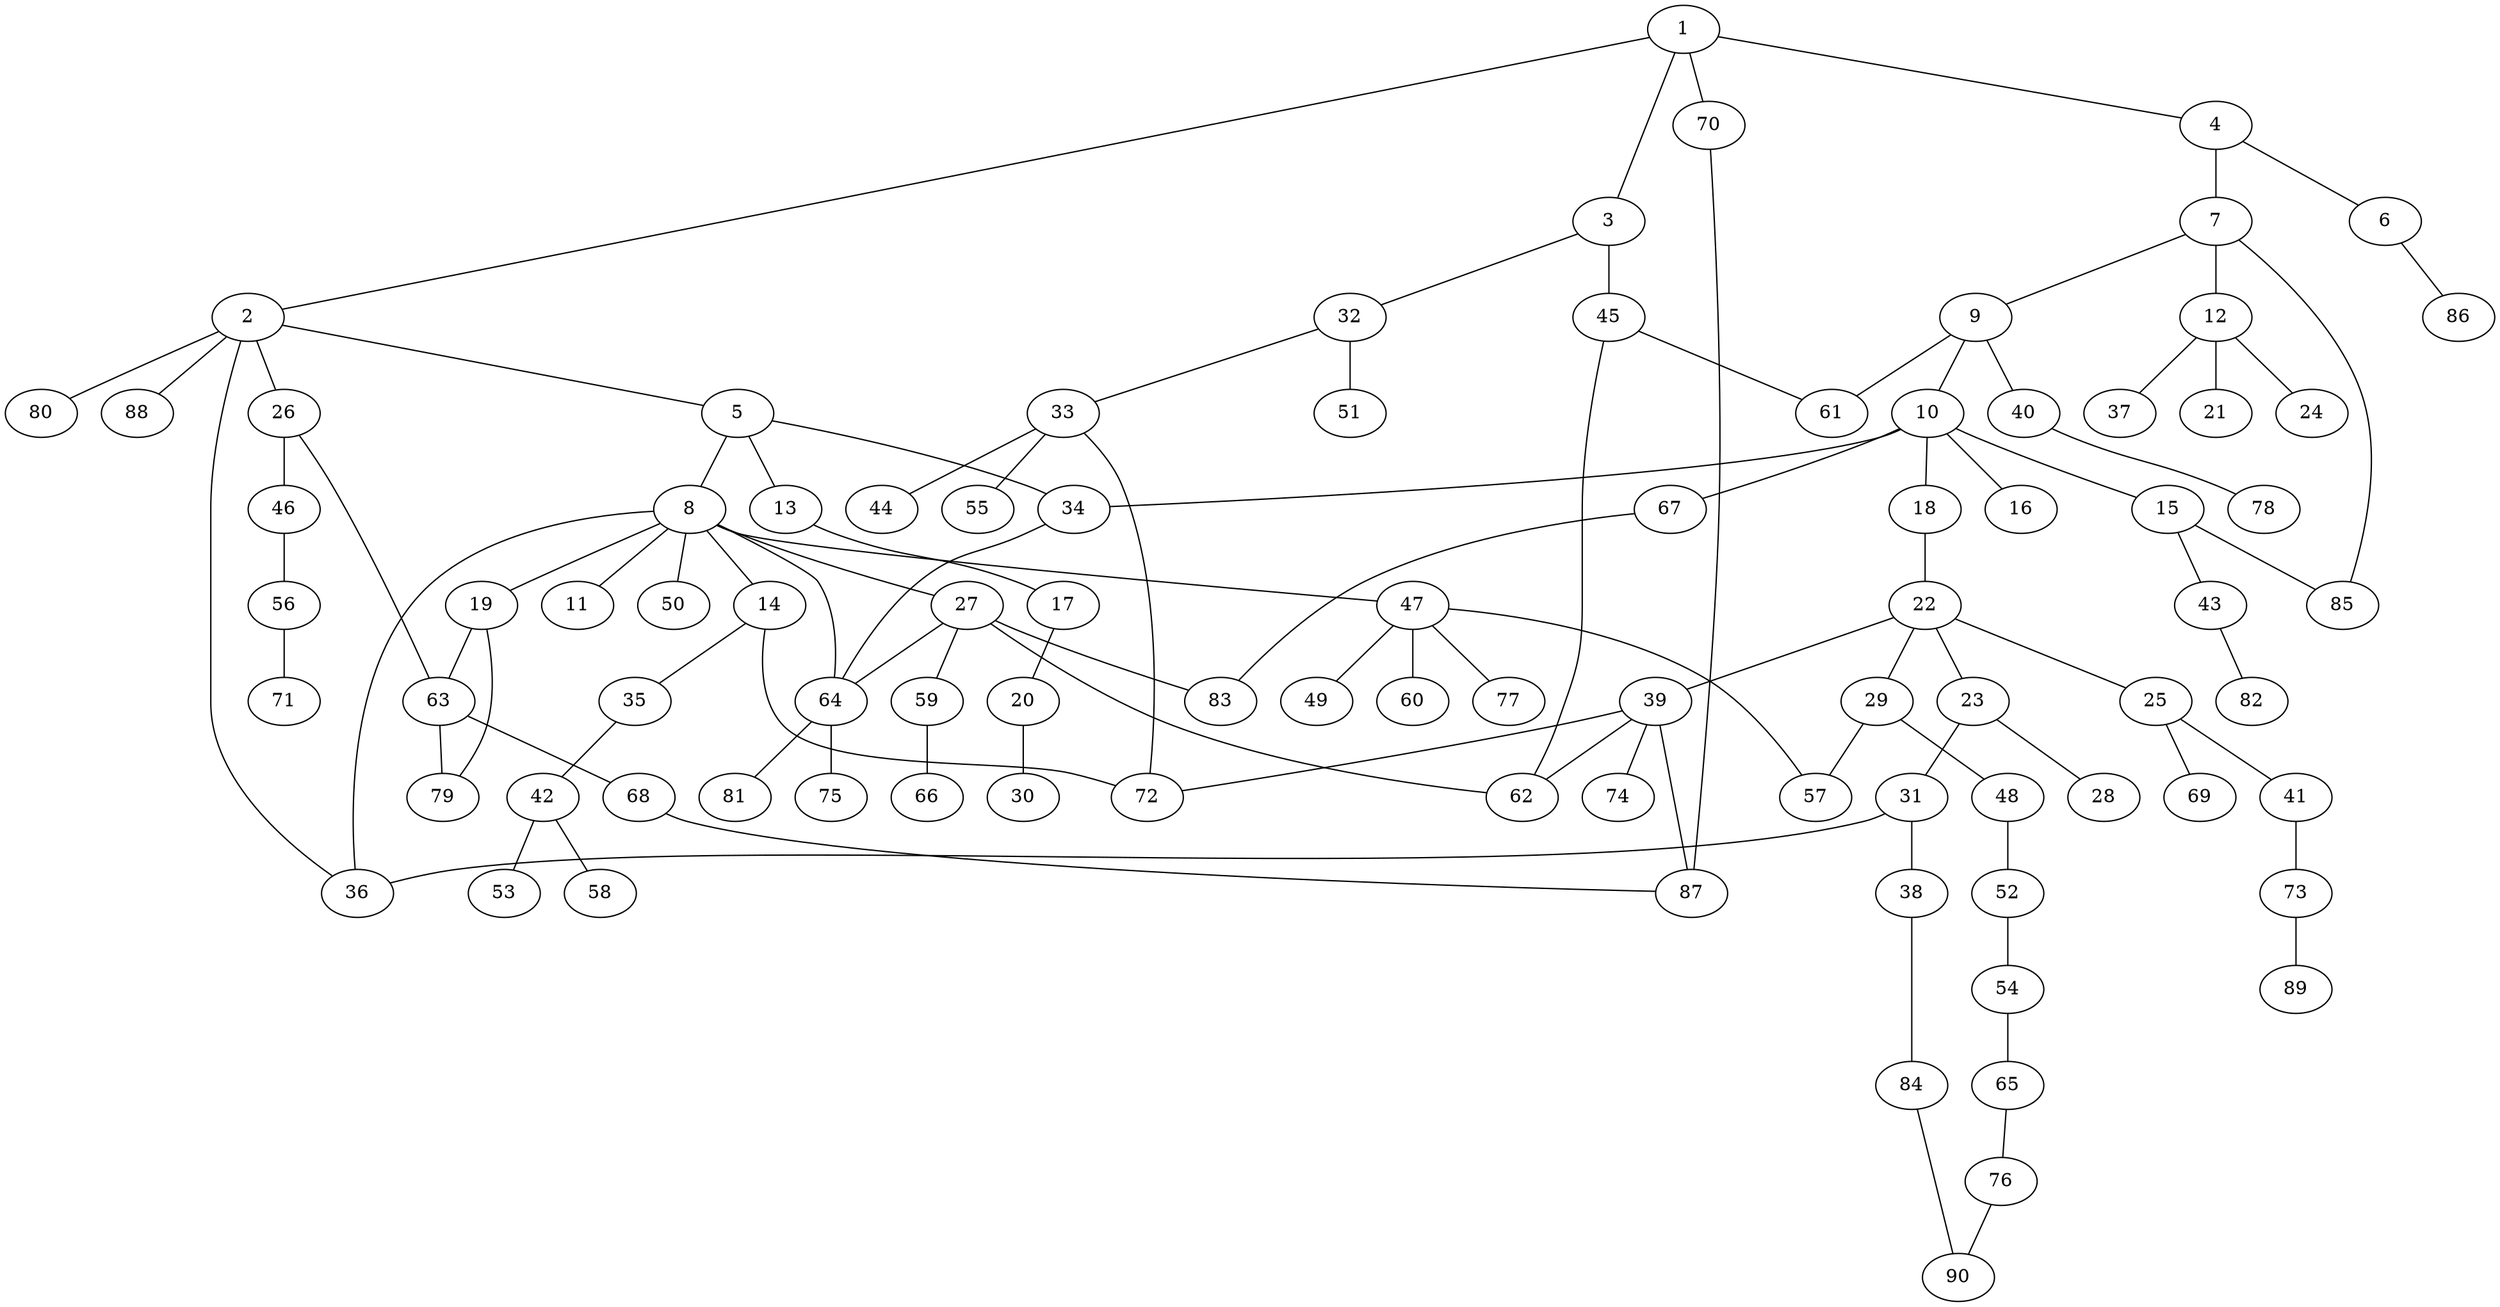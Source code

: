 graph graphname {1--2
1--3
1--4
1--70
2--5
2--26
2--36
2--80
2--88
3--32
3--45
4--6
4--7
5--8
5--13
5--34
6--86
7--9
7--12
7--85
8--11
8--14
8--19
8--27
8--36
8--47
8--50
8--64
9--10
9--40
9--61
10--15
10--16
10--18
10--34
10--67
12--21
12--24
12--37
13--17
14--35
14--72
15--43
15--85
17--20
18--22
19--63
19--79
20--30
22--23
22--25
22--29
22--39
23--28
23--31
25--41
25--69
26--46
26--63
27--59
27--62
27--64
27--83
29--48
29--57
31--36
31--38
32--33
32--51
33--44
33--55
33--72
34--64
35--42
38--84
39--62
39--72
39--74
39--87
40--78
41--73
42--53
42--58
43--82
45--61
45--62
46--56
47--49
47--57
47--60
47--77
48--52
52--54
54--65
56--71
59--66
63--68
63--79
64--75
64--81
65--76
67--83
68--87
70--87
73--89
76--90
84--90
}